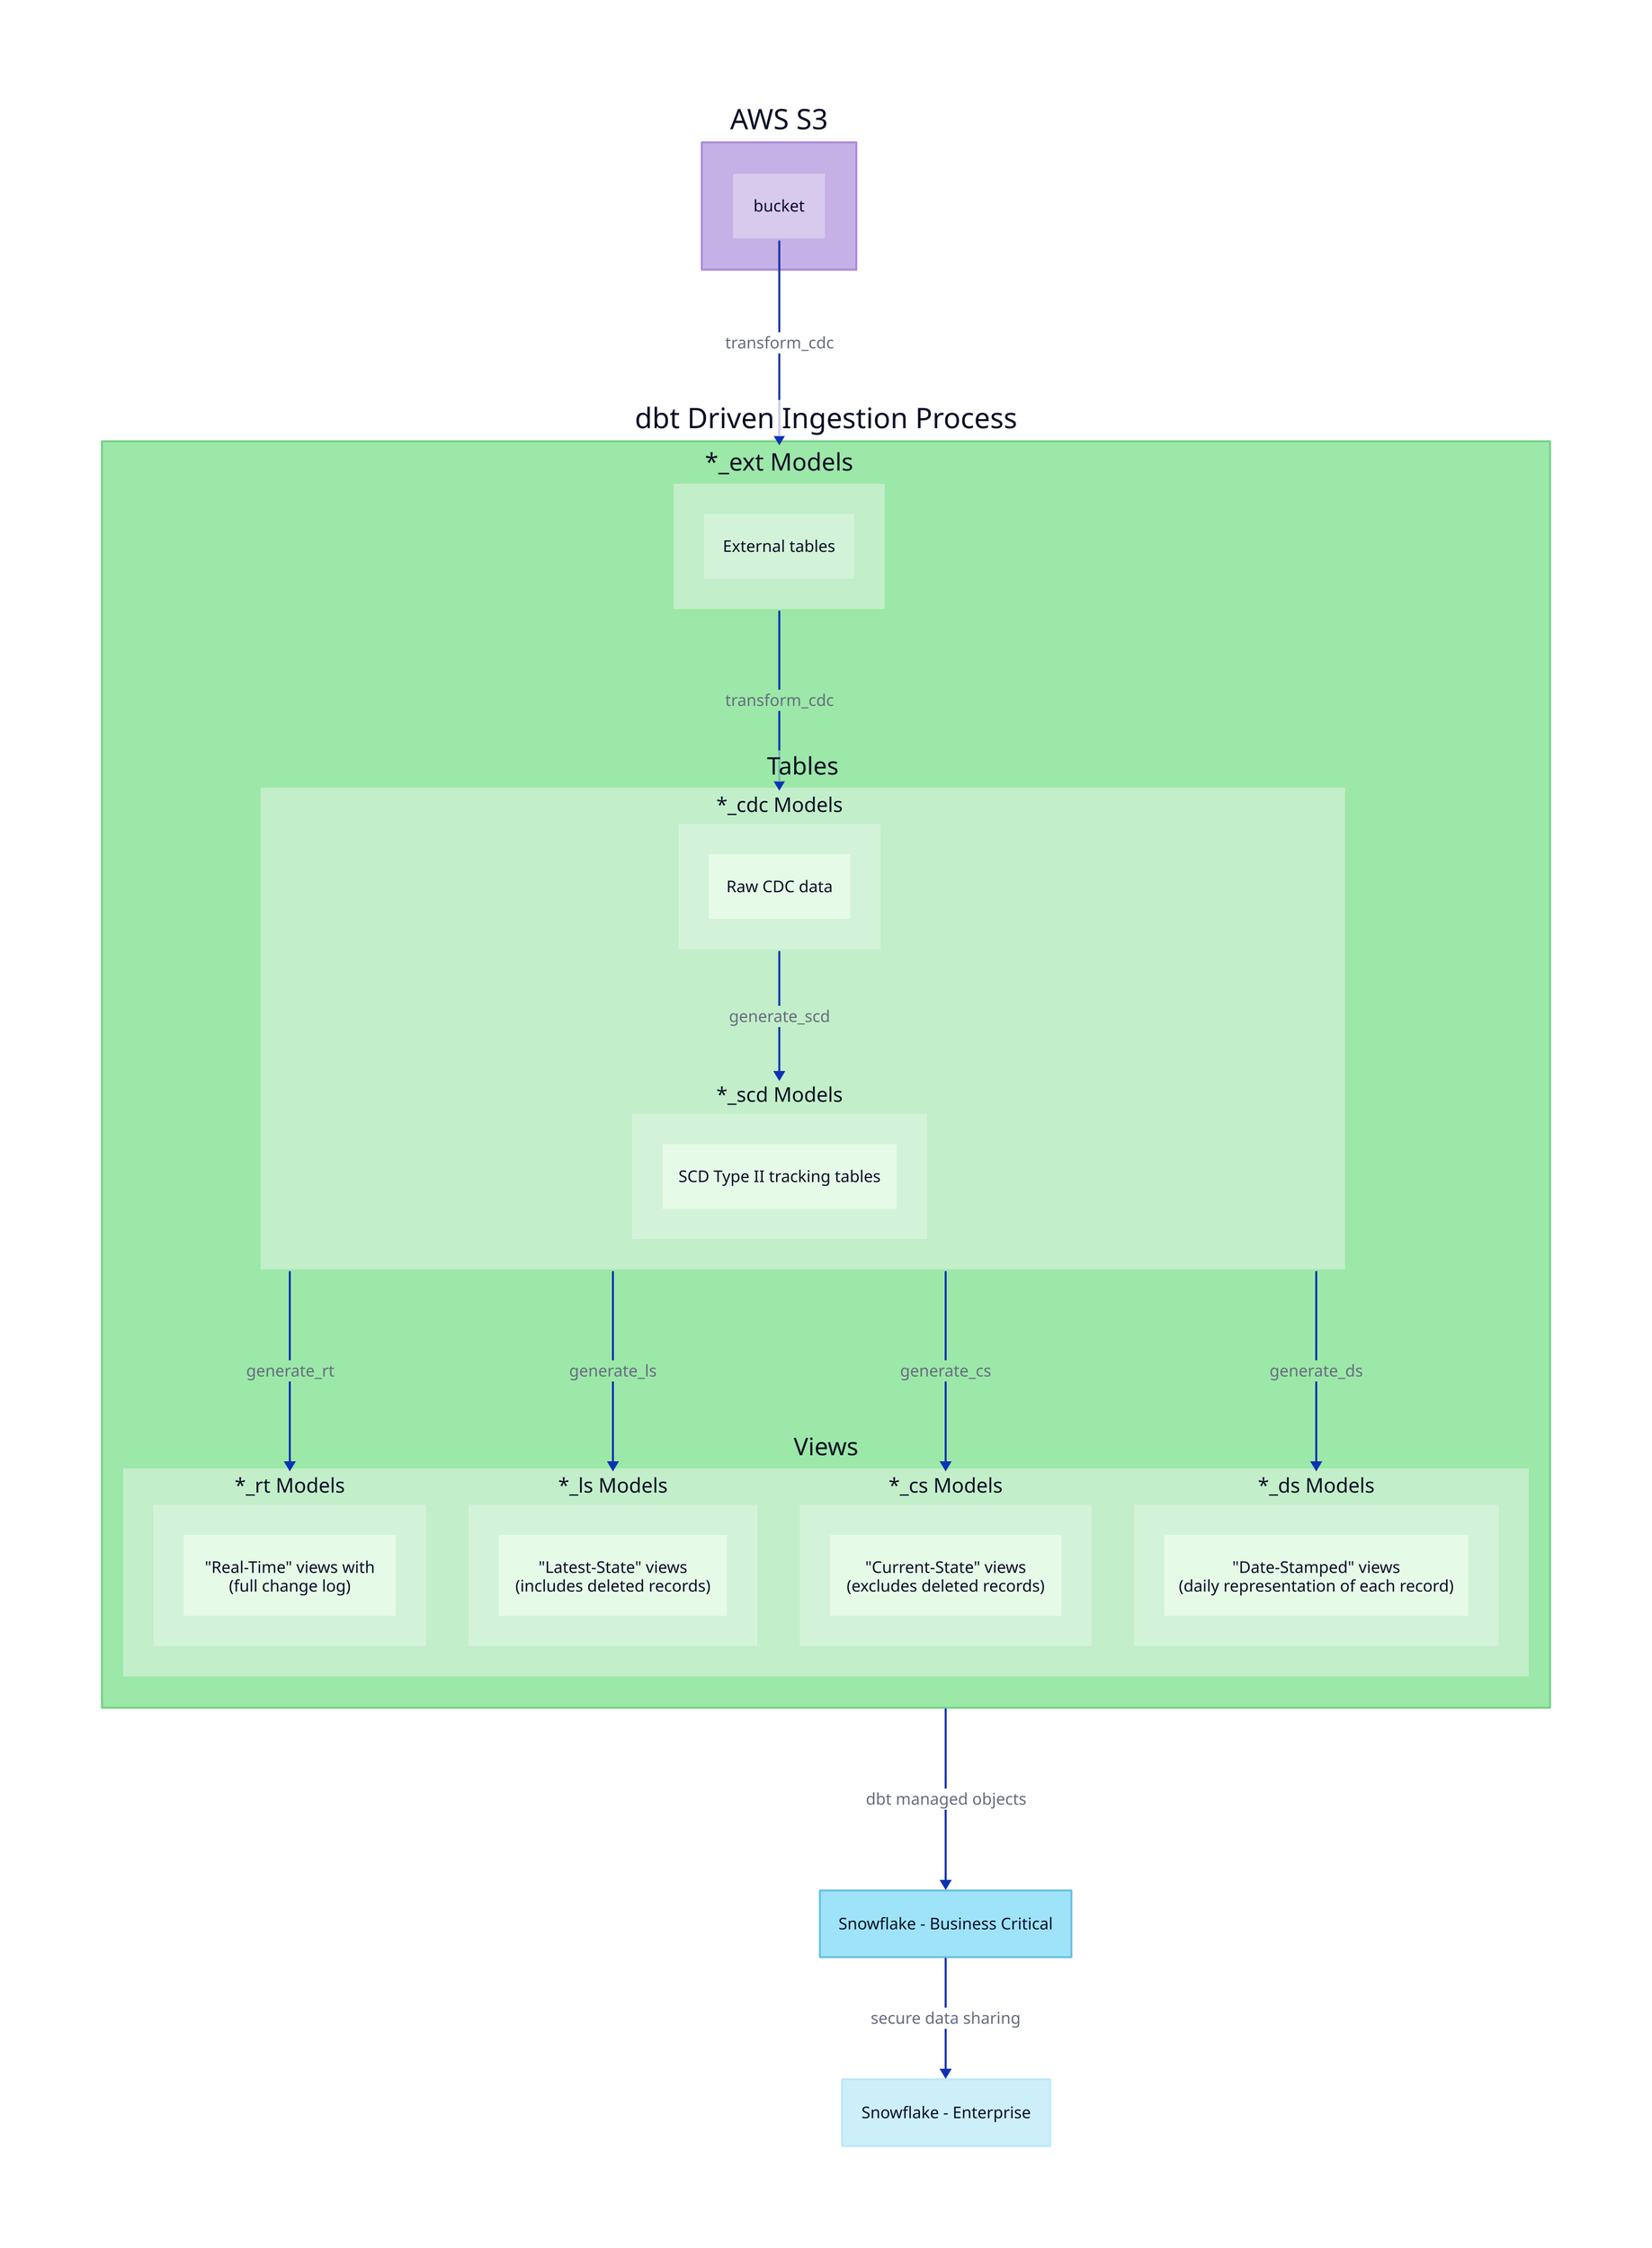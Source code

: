 # Color styles
classes: {
  sun-500: {
    style: {
      fill: "#ffd233"
      stroke: "#ffc700"
    }
  }
  sun-400: {
    style: {
      fill: "#fd6"
      stroke: "#ffd233"
    }
  }
  sun-300: {
    style: {
      fill: "#ffe999"
      stroke: "#fd6"
    }
  }
  sun-200: {
    style: {
      fill: "#fff4cc"
      stroke: "#ffe999"
    }
  }
  sun-100: {
    style: {
      fill: "#fffaeb"
      stroke: "#fff4cc"
    }
  }
  
  mint-500: {
    style: {
      fill: "#9be8a8"
      stroke: "#77d286"
    }
  }
  mint-400: {
    style: {
      fill: "#c2eec9"
      stroke: "#9be8a8"
    }
  }
  mint-300: {
    style: {
      fill: "#d3f3d9"
      stroke: "#c2eec9"
    }
  }
  mint-200: {
    style: {
      fill: "#e5fae7"
      stroke: "#d3f3d9"
    }
  }
  mint-100: {
    style: {
      fill: "#eefcef"
      stroke: "#e5fae7"
    }
  }
  
  clay-500: {
    style: {
      fill: "#fe9a9a"
      stroke: "#dd7878"
    }
  }
  clay-400: {
    style: {
      fill: "#fecdcd"
      stroke: "#fe9a9a"
    }
  }
  clay-300: {
    style: {
      fill: "#fddddd"
      stroke: "#fecdcd"
    }
  }
  clay-200: {
    style: {
      fill: "#fdefef"
      stroke: "#fddddd"
    }
  }
  clay-100: {
    style: {
      fill: "#fef5f5"
      stroke: "#fdefef"
    }
  }
  
  sky-500: {
    style: {
      fill: "#9fe3f9"
      stroke: "#6cc2dd"
    }
  }
  sky-400: {
    style: {
      fill: "#bce9f8"
      stroke: "#9fe3f9"
    }
  }
  sky-300: {
    style: {
      fill: "#cdeff9"
      stroke: "#bce9f8"
    }
  }
  sky-200: {
    style: {
      fill: "#dbf2fa"
      stroke: "#cdeff9"
    }
  }
  sky-100: {
    style: {
      fill: "#e7f5f8"
      stroke: "#dbf2fa"
    }
  }
  grape-500: {
    style: {
      fill: "#c5b1e5"
      stroke: "#aa8cdb"
    }
  }
  grape-400: {
    style: {
      fill: "#d7caed"
      stroke: "#c5b1e5"
    }
  }
  grape-300: {
    style: {
      fill: "#e3daf2"
      stroke: "#d7caed"
    }
  }
  grape-200: {
    style: {
      fill: "#eee8f6"
      stroke: "#e3daf2"
    }
  }
  grape-100: {
    style: {
      fill: "#f7f4fa"
      stroke: "#eee8f6"
    }
  }
}



s3: AWS S3{
  class: grape-500
  bucket: {
    class: grape-400
  #   grid-columns: 5
  #   grid-rows: 2
  #   simplepractice: simplepractice{
  #     class: grape-300
  #   }
  #   simplepractice_messaging: simplepractice_messaging{
  #     class: grape-300
  #   }
  #   simplepractice_video: simplepractice_video{
  #     class: grape-300
  #   }
  #   simplepractice_events: simplepractice_events{
  #     class: grape-300
  #   }
  #   sso_account: sso_account{
  #     class: grape-300
  #   }
  #   monarch: monarch{
  #     class: grape-300
  #   }
  #   trackyourhours: trackyourhours{
  #     class: grape-300
  #   }
  #   trackyourhours_rails: trackyourhours_rails{
  #     class: grape-300
  #   }
  #   releasebot: releasebot {
  #     class: grape-300
  #   }
  #   trackyourceus: trackyourceus\n(deprecated){
  #     class: clay-500
  #   }    
  }
}

dbt: dbt Driven Ingestion Process {
  class: mint-500
  external_tables: "*_ext Models" {
    class: mint-400
    description: "External tables" {
      class: mint-300
    }
  }

  tables: "Tables" {
    class: mint-400
    cdc: "*_cdc Models" {
      class: mint-300
      description: "Raw CDC data"{
        class: mint-200
      }
    }
  
    scd: "*_scd Models" {
      class: mint-300
      description: "SCD Type II tracking tables"{
        class: mint-200
      }
    }
  }

  views: Views {
    class: mint-400
    rt: "*_rt Models" {
      class: mint-300
      description: "\"Real-Time\" views with\n(full change log)"{
        class: mint-200
      }
    }

    ls: "*_ls Models" {
      class: mint-300
      description: "\"Latest-State\" views\n(includes deleted records)"{
        class: mint-200
      }
    }

    cs: "*_cs Models" {
      class: mint-300
      description: "\"Current-State\" views\n(excludes deleted records)"{
        class: mint-200
      }
    }

    ds: "*_ds Models" {
      class: mint-300
      description: "\"Date-Stamped\" views\n(daily representation of each record)"{
        class: mint-200
      }
    }
  }
}

snowflake: "Snowflake - Business Critical" {
  class: sky-500
}
snowflake_enterprise: "Snowflake - Enterprise"{
  class: sky-300
}

s3.bucket -> dbt.external_tables: "transform_cdc"
dbt.external_tables -> dbt.tables.cdc: "transform_cdc"
dbt.tables.cdc -> dbt.tables.scd: "generate_scd"
dbt.tables -> dbt.views.rt: "generate_rt"
dbt.tables -> dbt.views.ls: "generate_ls"
dbt.tables -> dbt.views.cs: "generate_cs"
dbt.tables -> dbt.views.ds: "generate_ds"
dbt -> snowflake: "dbt managed objects"
snowflake -> snowflake_enterprise: "secure data sharing"
